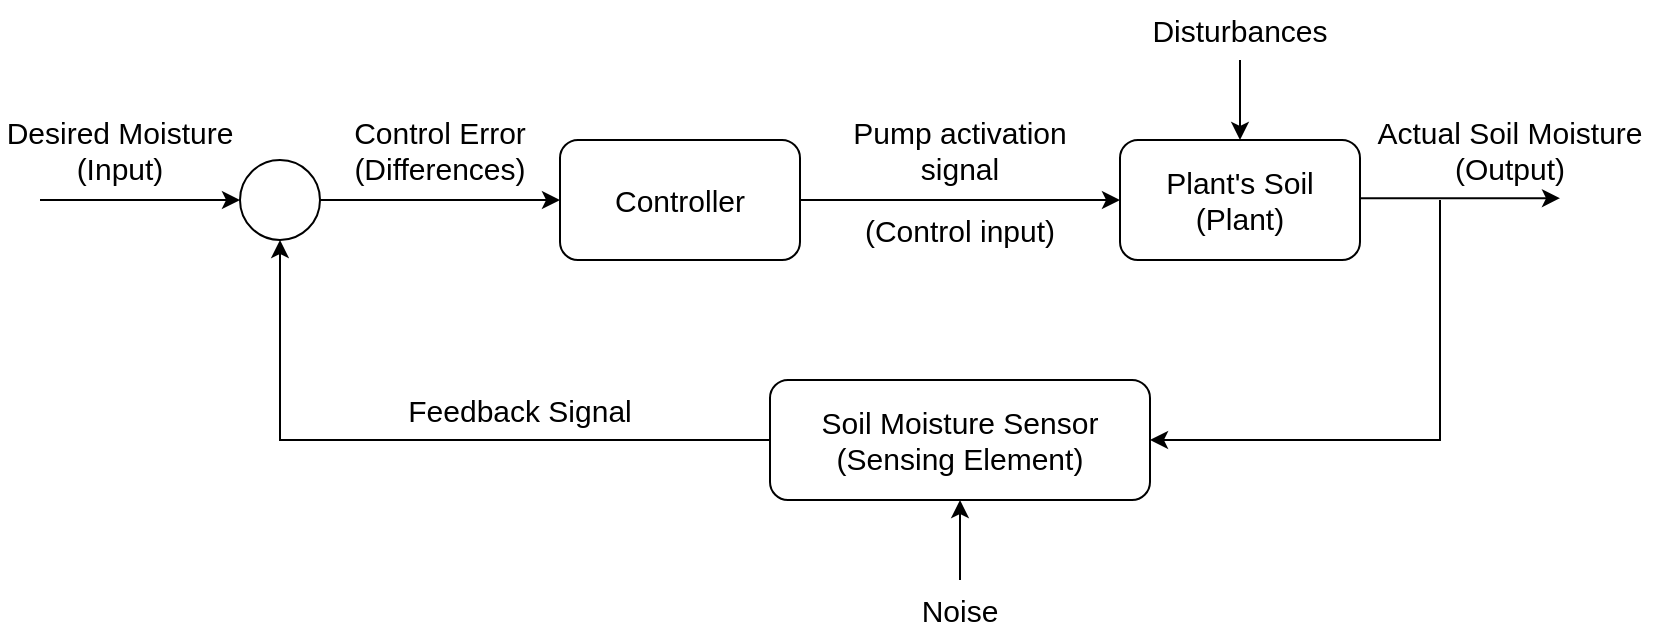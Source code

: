 <mxfile version="27.1.4">
  <diagram name="Page-1" id="NnfqQz-Q8zLbPFn4j1au">
    <mxGraphModel dx="1296" dy="684" grid="1" gridSize="10" guides="1" tooltips="1" connect="1" arrows="1" fold="1" page="1" pageScale="1" pageWidth="850" pageHeight="1100" math="0" shadow="0">
      <root>
        <mxCell id="0" />
        <mxCell id="1" parent="0" />
        <mxCell id="xlE3c0ZEI31vzKAxUSUF-8" style="edgeStyle=orthogonalEdgeStyle;rounded=0;orthogonalLoop=1;jettySize=auto;html=1;entryX=0;entryY=0.5;entryDx=0;entryDy=0;" edge="1" parent="1" source="xlE3c0ZEI31vzKAxUSUF-1" target="xlE3c0ZEI31vzKAxUSUF-2">
          <mxGeometry relative="1" as="geometry" />
        </mxCell>
        <mxCell id="xlE3c0ZEI31vzKAxUSUF-1" value="Controller" style="rounded=1;whiteSpace=wrap;html=1;fontSize=15;" vertex="1" parent="1">
          <mxGeometry x="360" y="360" width="120" height="60" as="geometry" />
        </mxCell>
        <mxCell id="xlE3c0ZEI31vzKAxUSUF-2" value="Plant&#39;s Soil&lt;div&gt;(Plant)&lt;/div&gt;" style="rounded=1;whiteSpace=wrap;html=1;fontSize=15;" vertex="1" parent="1">
          <mxGeometry x="640" y="360" width="120" height="60" as="geometry" />
        </mxCell>
        <mxCell id="xlE3c0ZEI31vzKAxUSUF-5" style="edgeStyle=orthogonalEdgeStyle;rounded=0;orthogonalLoop=1;jettySize=auto;html=1;entryX=0;entryY=0.5;entryDx=0;entryDy=0;" edge="1" parent="1" source="xlE3c0ZEI31vzKAxUSUF-3" target="xlE3c0ZEI31vzKAxUSUF-1">
          <mxGeometry relative="1" as="geometry" />
        </mxCell>
        <mxCell id="xlE3c0ZEI31vzKAxUSUF-3" value="" style="ellipse;whiteSpace=wrap;html=1;aspect=fixed;" vertex="1" parent="1">
          <mxGeometry x="200" y="370" width="40" height="40" as="geometry" />
        </mxCell>
        <mxCell id="xlE3c0ZEI31vzKAxUSUF-4" value="" style="endArrow=classic;html=1;rounded=0;entryX=0;entryY=0.5;entryDx=0;entryDy=0;" edge="1" parent="1" target="xlE3c0ZEI31vzKAxUSUF-3">
          <mxGeometry width="50" height="50" relative="1" as="geometry">
            <mxPoint x="100" y="390" as="sourcePoint" />
            <mxPoint x="150" y="370" as="targetPoint" />
          </mxGeometry>
        </mxCell>
        <mxCell id="xlE3c0ZEI31vzKAxUSUF-6" value="Control Error&lt;div&gt;(Differences)&lt;/div&gt;" style="text;html=1;align=center;verticalAlign=middle;whiteSpace=wrap;rounded=0;fontSize=15;" vertex="1" parent="1">
          <mxGeometry x="240" y="350" width="120" height="30" as="geometry" />
        </mxCell>
        <mxCell id="xlE3c0ZEI31vzKAxUSUF-9" value="Pump activation&lt;div&gt;signal&lt;/div&gt;" style="text;html=1;align=center;verticalAlign=middle;whiteSpace=wrap;rounded=0;fontSize=15;" vertex="1" parent="1">
          <mxGeometry x="500" y="350" width="120" height="30" as="geometry" />
        </mxCell>
        <mxCell id="xlE3c0ZEI31vzKAxUSUF-10" value="(Control input)" style="text;html=1;align=center;verticalAlign=middle;whiteSpace=wrap;rounded=0;fontSize=15;" vertex="1" parent="1">
          <mxGeometry x="500" y="390" width="120" height="30" as="geometry" />
        </mxCell>
        <mxCell id="xlE3c0ZEI31vzKAxUSUF-11" value="" style="endArrow=classic;html=1;rounded=0;entryX=0.5;entryY=0;entryDx=0;entryDy=0;" edge="1" parent="1" target="xlE3c0ZEI31vzKAxUSUF-2">
          <mxGeometry width="50" height="50" relative="1" as="geometry">
            <mxPoint x="700" y="320" as="sourcePoint" />
            <mxPoint x="725" y="240" as="targetPoint" />
          </mxGeometry>
        </mxCell>
        <mxCell id="xlE3c0ZEI31vzKAxUSUF-12" value="Disturbances" style="text;html=1;align=center;verticalAlign=middle;whiteSpace=wrap;rounded=0;fontSize=15;" vertex="1" parent="1">
          <mxGeometry x="640" y="290" width="120" height="30" as="geometry" />
        </mxCell>
        <mxCell id="xlE3c0ZEI31vzKAxUSUF-13" value="" style="endArrow=classic;html=1;rounded=0;entryX=0;entryY=0.5;entryDx=0;entryDy=0;" edge="1" parent="1">
          <mxGeometry width="50" height="50" relative="1" as="geometry">
            <mxPoint x="760" y="389.09" as="sourcePoint" />
            <mxPoint x="860" y="389.09" as="targetPoint" />
          </mxGeometry>
        </mxCell>
        <mxCell id="xlE3c0ZEI31vzKAxUSUF-16" style="edgeStyle=orthogonalEdgeStyle;rounded=0;orthogonalLoop=1;jettySize=auto;html=1;entryX=0.5;entryY=1;entryDx=0;entryDy=0;" edge="1" parent="1" source="xlE3c0ZEI31vzKAxUSUF-14" target="xlE3c0ZEI31vzKAxUSUF-3">
          <mxGeometry relative="1" as="geometry" />
        </mxCell>
        <mxCell id="xlE3c0ZEI31vzKAxUSUF-14" value="Soil Moisture Sensor&lt;div&gt;(Sensing Element)&lt;/div&gt;" style="rounded=1;whiteSpace=wrap;html=1;fontSize=15;" vertex="1" parent="1">
          <mxGeometry x="465" y="480" width="190" height="60" as="geometry" />
        </mxCell>
        <mxCell id="xlE3c0ZEI31vzKAxUSUF-15" value="" style="endArrow=classic;html=1;rounded=0;entryX=1;entryY=0.5;entryDx=0;entryDy=0;" edge="1" parent="1" target="xlE3c0ZEI31vzKAxUSUF-14">
          <mxGeometry width="50" height="50" relative="1" as="geometry">
            <mxPoint x="800" y="390" as="sourcePoint" />
            <mxPoint x="890" y="440" as="targetPoint" />
            <Array as="points">
              <mxPoint x="800" y="510" />
            </Array>
          </mxGeometry>
        </mxCell>
        <mxCell id="xlE3c0ZEI31vzKAxUSUF-17" value="" style="endArrow=classic;html=1;rounded=0;" edge="1" parent="1">
          <mxGeometry width="50" height="50" relative="1" as="geometry">
            <mxPoint x="560" y="580" as="sourcePoint" />
            <mxPoint x="560" y="540" as="targetPoint" />
          </mxGeometry>
        </mxCell>
        <mxCell id="xlE3c0ZEI31vzKAxUSUF-18" value="Noise" style="text;html=1;align=center;verticalAlign=middle;whiteSpace=wrap;rounded=0;fontSize=15;" vertex="1" parent="1">
          <mxGeometry x="500" y="580" width="120" height="30" as="geometry" />
        </mxCell>
        <mxCell id="xlE3c0ZEI31vzKAxUSUF-19" value="&lt;div&gt;Desired Moisture&lt;/div&gt;&lt;div&gt;(Input)&lt;/div&gt;" style="text;html=1;align=center;verticalAlign=middle;whiteSpace=wrap;rounded=0;fontSize=15;" vertex="1" parent="1">
          <mxGeometry x="80" y="350" width="120" height="30" as="geometry" />
        </mxCell>
        <mxCell id="xlE3c0ZEI31vzKAxUSUF-20" value="&lt;div&gt;Actual Soil Moisture&lt;/div&gt;&lt;div&gt;(Output)&lt;/div&gt;" style="text;html=1;align=center;verticalAlign=middle;whiteSpace=wrap;rounded=0;fontSize=15;" vertex="1" parent="1">
          <mxGeometry x="760" y="350" width="150" height="30" as="geometry" />
        </mxCell>
        <mxCell id="xlE3c0ZEI31vzKAxUSUF-21" value="Feedback Signal" style="text;html=1;align=center;verticalAlign=middle;whiteSpace=wrap;rounded=0;fontSize=15;" vertex="1" parent="1">
          <mxGeometry x="280" y="480" width="120" height="30" as="geometry" />
        </mxCell>
      </root>
    </mxGraphModel>
  </diagram>
</mxfile>

